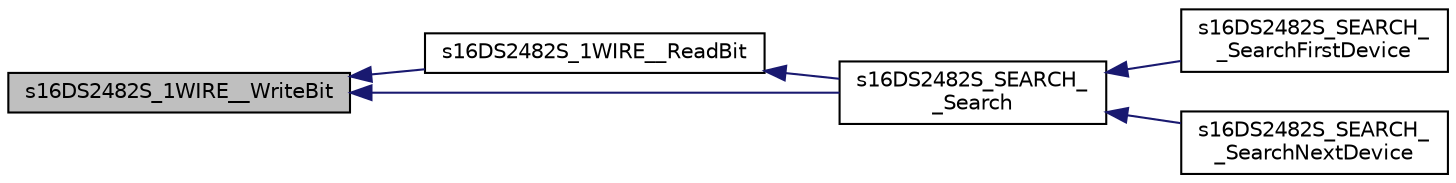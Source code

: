 digraph "s16DS2482S_1WIRE__WriteBit"
{
  edge [fontname="Helvetica",fontsize="10",labelfontname="Helvetica",labelfontsize="10"];
  node [fontname="Helvetica",fontsize="10",shape=record];
  rankdir="LR";
  Node1 [label="s16DS2482S_1WIRE__WriteBit",height=0.2,width=0.4,color="black", fillcolor="grey75", style="filled", fontcolor="black"];
  Node1 -> Node2 [dir="back",color="midnightblue",fontsize="10",style="solid",fontname="Helvetica"];
  Node2 [label="s16DS2482S_1WIRE__ReadBit",height=0.2,width=0.4,color="black", fillcolor="white", style="filled",URL="$group___d_s2482_s_____o_n_e___w_i_r_e.html#gae09f403406dd7ec6ac077272a1f41666",tooltip="Read a bit from the bus. "];
  Node2 -> Node3 [dir="back",color="midnightblue",fontsize="10",style="solid",fontname="Helvetica"];
  Node3 [label="s16DS2482S_SEARCH_\l_Search",height=0.2,width=0.4,color="black", fillcolor="white", style="filled",URL="$group___d_s2482_s_____s_e_a_r_c_h.html#gaa5cf288b28238db59f621a7534813e7f",tooltip="Search the 1-wire bus and return the first address. "];
  Node3 -> Node4 [dir="back",color="midnightblue",fontsize="10",style="solid",fontname="Helvetica"];
  Node4 [label="s16DS2482S_SEARCH_\l_SearchFirstDevice",height=0.2,width=0.4,color="black", fillcolor="white", style="filled",URL="$group___d_s2482_s_____s_e_a_r_c_h.html#ga3b052a4a7f4e439f88eb0390107b50eb",tooltip="Search for the first device on the bus. "];
  Node3 -> Node5 [dir="back",color="midnightblue",fontsize="10",style="solid",fontname="Helvetica"];
  Node5 [label="s16DS2482S_SEARCH_\l_SearchNextDevice",height=0.2,width=0.4,color="black", fillcolor="white", style="filled",URL="$group___d_s2482_s_____s_e_a_r_c_h.html#ga04cfff3e7960eee3d152029a02e3d9fe",tooltip="Search for subsequent devices. "];
  Node1 -> Node3 [dir="back",color="midnightblue",fontsize="10",style="solid",fontname="Helvetica"];
}
